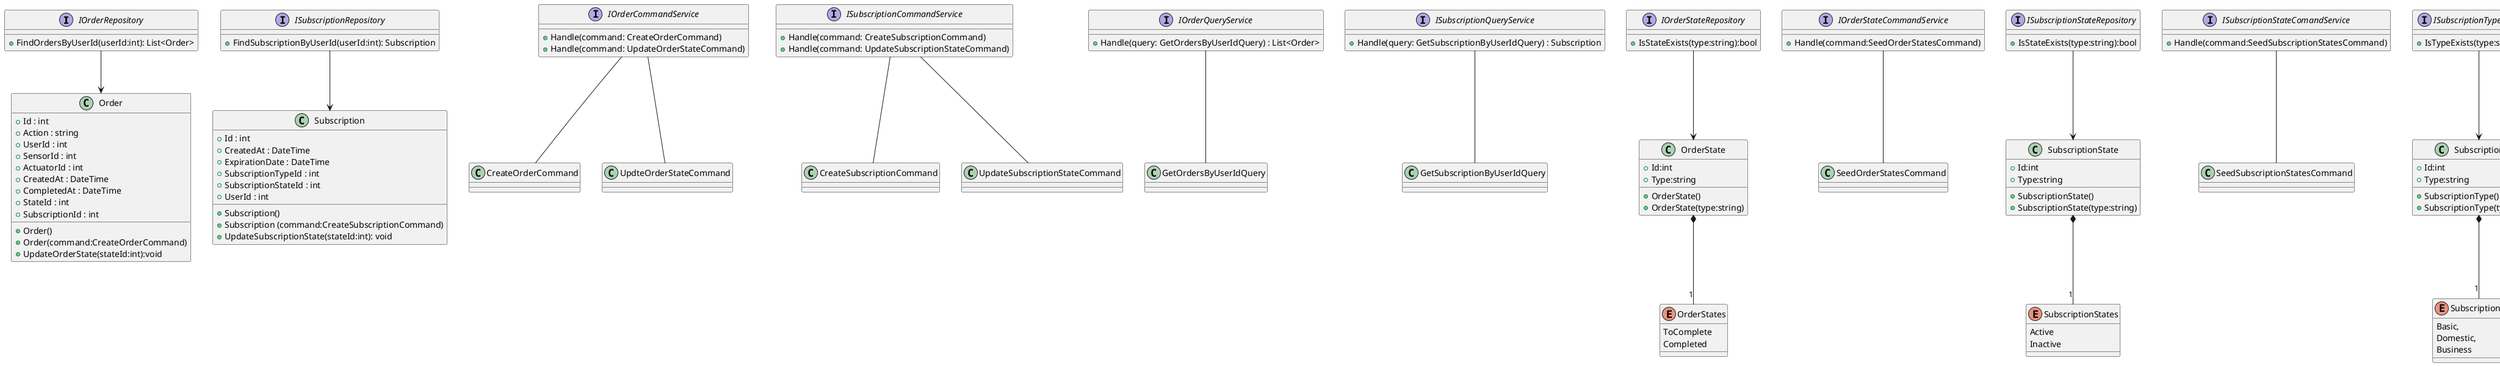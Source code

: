 @startuml

interface IOrderRepository {
  +FindOrdersByUserId(userId:int): List<Order>
}

interface ISubscriptionRepository {
  +FindSubscriptionByUserId(userId:int): Subscription
}

interface IOrderCommandService {
  +Handle(command: CreateOrderCommand)
  +Handle(command: UpdateOrderStateCommand)
}

interface ISubscriptionCommandService {
   +Handle(command: CreateSubscriptionCommand)
  +Handle(command: UpdateSubscriptionStateCommand)
}

interface IOrderQueryService {
   +Handle(query: GetOrdersByUserIdQuery) : List<Order>
}

interface ISubscriptionQueryService {
  +Handle(query: GetSubscriptionByUserIdQuery) : Subscription
}


class Order {
  + Id : int
  + Action : string
  + UserId : int
  + SensorId : int
  + ActuatorId : int
  + CreatedAt : DateTime
  + CompletedAt : DateTime
  + StateId : int
  + SubscriptionId : int
  +Order()
  +Order(command:CreateOrderCommand)
  +UpdateOrderState(stateId:int):void
}

class Subscription {
   + Id : int
  + CreatedAt : DateTime
  + ExpirationDate : DateTime
  + SubscriptionTypeId : int
  + SubscriptionStateId : int
  + UserId : int
  + Subscription()
  + Subscription (command:CreateSubscriptionCommand)
  + UpdateSubscriptionState(stateId:int): void
}

class GetOrdersByUserIdQuery{

}

class GetSubscriptionByUserIdQuery {

}

class CreateOrderCommand {

}

class UpdteOrderStateCommand {

}

class CreateSubscriptionCommand {

}

class UpdateSubscriptionStateCommand {
}

class OrderState {
  +Id:int
  +Type:string
  +OrderState()
  +OrderState(type:string)
}

enum OrderStates {
  ToComplete
  Completed
}

class SeedOrderStatesCommand {

}

class SubscriptionState {
  +Id:int
  +Type:string
  +SubscriptionState()
  +SubscriptionState(type:string)
}

enum SubscriptionStates {
 Active
 Inactive
}

class SeedSubscriptionStatesCommand {

}


class SubscriptionType {
  +Id:int
  +Type:string
  +SubscriptionType()
  +SubscriptionType(type:string)
}

enum SubscriptionTypes{
  Basic,
  Domestic,
  Business
}

class SeedSubscriptionTypeCommand {

}

interface IOrderStateCommandService {
  +Handle(command:SeedOrderStatesCommand)
}

interface ISubscriptionTypeCommandService{
  +Handle(command:SeedSubscriptionTypeCommand)
}

interface ISubscriptionStateComandService {
  +Handle(command:SeedSubscriptionStatesCommand)
}


interface ISubscriptionStateRepository {
   +IsStateExists(type:string):bool
}


interface IOrderStateRepository{
  +IsStateExists(type:string):bool

}

interface ISubscriptionTypeRepository{
  +IsTypeExists(type:string):bool
}

IOrderStateRepository --> OrderState
ISubscriptionTypeRepository --> SubscriptionType
ISubscriptionStateRepository --> SubscriptionState
OrderState *-- "1" OrderStates
SubscriptionType *-- "1" SubscriptionTypes
SubscriptionState *-- "1"  SubscriptionStates
IOrderStateCommandService -- SeedOrderStatesCommand
ISubscriptionStateComandService -- SeedSubscriptionStatesCommand
ISubscriptionTypeCommandService -- SeedSubscriptionTypeCommand
IOrderRepository --> Order
ISubscriptionRepository --> Subscription
IOrderCommandService -- CreateOrderCommand
IOrderCommandService -- UpdteOrderStateCommand
ISubscriptionCommandService -- CreateSubscriptionCommand
ISubscriptionCommandService -- UpdateSubscriptionStateCommand
IOrderQueryService -- GetOrdersByUserIdQuery
ISubscriptionQueryService -- GetSubscriptionByUserIdQuery


@enduml
